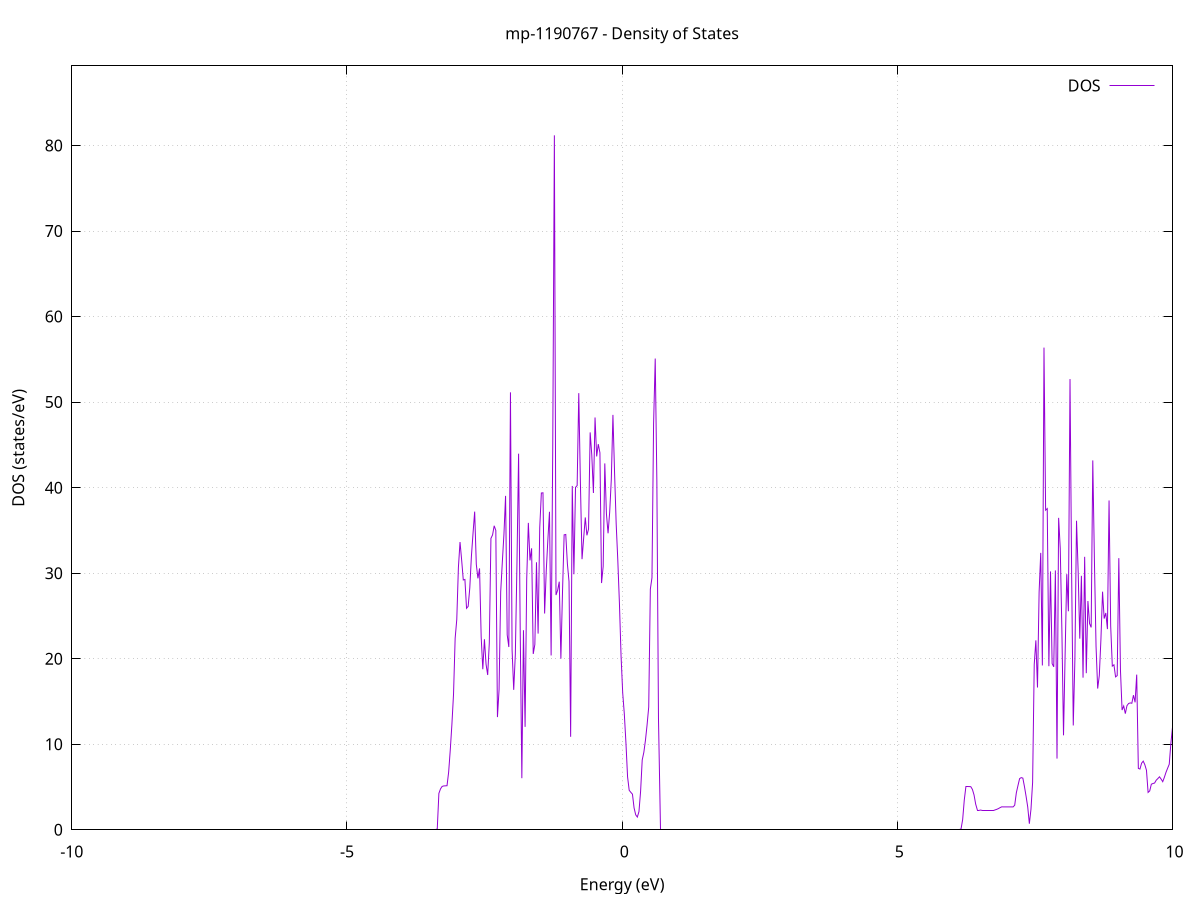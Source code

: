 set title 'mp-1190767 - Density of States'
set xlabel 'Energy (eV)'
set ylabel 'DOS (states/eV)'
set grid
set xrange [-10:10]
set yrange [0:89.308]
set xzeroaxis lt -1
set terminal png size 800,600
set output 'mp-1190767_dos_gnuplot.png'
plot '-' using 1:2 with lines title 'DOS'
-35.487100 0.000000
-35.457500 0.000000
-35.428000 0.000000
-35.398400 0.000000
-35.368900 0.000000
-35.339300 0.000000
-35.309800 0.000000
-35.280200 0.000000
-35.250700 0.000000
-35.221100 0.000000
-35.191500 0.000000
-35.162000 0.000000
-35.132400 0.000000
-35.102900 0.000000
-35.073300 0.000000
-35.043800 0.000000
-35.014200 0.000000
-34.984600 0.000000
-34.955100 0.000000
-34.925500 0.000000
-34.896000 0.000000
-34.866400 0.000000
-34.836900 0.000000
-34.807300 0.000000
-34.777800 0.000000
-34.748200 0.000000
-34.718600 0.000000
-34.689100 0.000000
-34.659500 0.000000
-34.630000 0.000000
-34.600400 0.000000
-34.570900 0.000000
-34.541300 0.000000
-34.511700 0.000000
-34.482200 0.000000
-34.452600 0.000000
-34.423100 0.000000
-34.393500 0.000000
-34.364000 0.000000
-34.334400 0.000000
-34.304900 0.000000
-34.275300 0.000000
-34.245700 0.000000
-34.216200 0.000000
-34.186600 0.000000
-34.157100 0.000000
-34.127500 0.000000
-34.098000 0.000000
-34.068400 0.000000
-34.038800 0.000000
-34.009300 0.000000
-33.979700 0.000000
-33.950200 0.000000
-33.920600 0.000000
-33.891100 0.000000
-33.861500 0.000000
-33.832000 0.000000
-33.802400 0.000000
-33.772800 0.000000
-33.743300 0.000000
-33.713700 0.000000
-33.684200 0.000000
-33.654600 0.000000
-33.625100 0.000000
-33.595500 0.000000
-33.565900 0.000000
-33.536400 0.000000
-33.506800 0.000000
-33.477300 0.000000
-33.447700 0.000000
-33.418200 0.000000
-33.388600 0.000000
-33.359100 0.000000
-33.329500 0.000000
-33.299900 0.000000
-33.270400 0.000000
-33.240800 0.000000
-33.211300 0.000000
-33.181700 0.000000
-33.152200 0.000000
-33.122600 0.000000
-33.093000 0.000000
-33.063500 0.000000
-33.033900 0.000000
-33.004400 0.000000
-32.974800 0.000000
-32.945300 0.000000
-32.915700 0.000000
-32.886200 0.000000
-32.856600 0.000000
-32.827000 0.000000
-32.797500 1.616900
-32.767900 109.217700
-32.738400 393.844600
-32.708800 0.000000
-32.679300 0.000000
-32.649700 0.000000
-32.620100 0.000000
-32.590600 0.000000
-32.561000 0.000000
-32.531500 0.000000
-32.501900 0.000000
-32.472400 0.000000
-32.442800 0.000000
-32.413300 0.000000
-32.383700 0.000000
-32.354100 0.000000
-32.324600 0.000000
-32.295000 0.000000
-32.265500 0.000000
-32.235900 0.000000
-32.206400 0.000000
-32.176800 0.000000
-32.147200 0.000000
-32.117700 0.000000
-32.088100 0.000000
-32.058600 0.000000
-32.029000 0.000000
-31.999500 0.000000
-31.969900 0.000000
-31.940400 0.000000
-31.910800 0.000000
-31.881200 0.000000
-31.851700 0.000000
-31.822100 0.000000
-31.792600 0.000000
-31.763000 0.000000
-31.733500 0.000000
-31.703900 0.000000
-31.674300 0.000000
-31.644800 0.000000
-31.615200 0.000000
-31.585700 0.000000
-31.556100 0.000000
-31.526600 0.000000
-31.497000 0.000000
-31.467500 0.000000
-31.437900 0.000000
-31.408300 0.000000
-31.378800 0.000000
-31.349200 0.000000
-31.319700 0.000000
-31.290100 0.000000
-31.260600 0.000000
-31.231000 0.000000
-31.201400 0.000000
-31.171900 0.000000
-31.142300 0.000000
-31.112800 0.000000
-31.083200 0.000000
-31.053700 0.000000
-31.024100 0.000000
-30.994600 0.000000
-30.965000 0.000000
-30.935400 0.000000
-30.905900 0.000000
-30.876300 0.000000
-30.846800 0.000000
-30.817200 0.000000
-30.787700 0.000000
-30.758100 0.000000
-30.728500 0.000000
-30.699000 0.000000
-30.669400 0.000000
-30.639900 0.000000
-30.610300 0.000000
-30.580800 0.000000
-30.551200 0.000000
-30.521700 0.000000
-30.492100 0.000000
-30.462500 0.000000
-30.433000 0.000000
-30.403400 0.000000
-30.373900 0.000000
-30.344300 0.000000
-30.314800 0.000000
-30.285200 0.000000
-30.255600 0.000000
-30.226100 0.000000
-30.196500 0.000000
-30.167000 0.000000
-30.137400 0.000000
-30.107900 0.000000
-30.078300 0.000000
-30.048800 0.000000
-30.019200 0.000000
-29.989600 0.000000
-29.960100 0.000000
-29.930500 0.000000
-29.901000 0.000000
-29.871400 0.000000
-29.841900 0.000000
-29.812300 0.000000
-29.782700 0.000000
-29.753200 0.000000
-29.723600 0.000000
-29.694100 0.000000
-29.664500 0.000000
-29.635000 0.000000
-29.605400 0.000000
-29.575900 0.000000
-29.546300 0.000000
-29.516700 0.000000
-29.487200 0.000000
-29.457600 0.000000
-29.428100 0.000000
-29.398500 0.000000
-29.369000 0.000000
-29.339400 0.000000
-29.309800 0.000000
-29.280300 0.000000
-29.250700 0.000000
-29.221200 0.000000
-29.191600 0.000000
-29.162100 0.000000
-29.132500 0.000000
-29.103000 0.000000
-29.073400 0.000000
-29.043800 0.000000
-29.014300 0.000000
-28.984700 0.000000
-28.955200 0.000000
-28.925600 0.000000
-28.896100 0.000000
-28.866500 0.000000
-28.836900 0.000000
-28.807400 0.000000
-28.777800 0.000000
-28.748300 0.000000
-28.718700 0.000000
-28.689200 0.000000
-28.659600 0.000000
-28.630100 0.000000
-28.600500 0.000000
-28.570900 0.000000
-28.541400 0.000000
-28.511800 0.000000
-28.482300 0.000000
-28.452700 0.000000
-28.423200 0.000000
-28.393600 0.000000
-28.364000 0.000000
-28.334500 0.000000
-28.304900 0.000000
-28.275400 0.000000
-28.245800 0.000000
-28.216300 0.000000
-28.186700 0.000000
-28.157200 0.000000
-28.127600 0.000000
-28.098000 0.000000
-28.068500 0.000000
-28.038900 0.000000
-28.009400 0.000000
-27.979800 0.000000
-27.950300 0.000000
-27.920700 0.000000
-27.891100 0.000000
-27.861600 0.000000
-27.832000 0.000000
-27.802500 0.000000
-27.772900 0.000000
-27.743400 0.000000
-27.713800 0.000000
-27.684300 0.000000
-27.654700 0.000000
-27.625100 0.000000
-27.595600 0.000000
-27.566000 0.000000
-27.536500 0.000000
-27.506900 0.000000
-27.477400 0.000000
-27.447800 0.000000
-27.418200 0.000000
-27.388700 0.000000
-27.359100 0.000000
-27.329600 0.000000
-27.300000 0.000000
-27.270500 0.000000
-27.240900 0.000000
-27.211400 0.000000
-27.181800 0.000000
-27.152200 0.000000
-27.122700 0.000000
-27.093100 0.000000
-27.063600 0.000000
-27.034000 0.000000
-27.004500 0.000000
-26.974900 0.000000
-26.945300 0.000000
-26.915800 0.000000
-26.886200 0.000000
-26.856700 0.000000
-26.827100 0.000000
-26.797600 0.000000
-26.768000 0.000000
-26.738500 0.000000
-26.708900 0.000000
-26.679300 0.000000
-26.649800 0.000000
-26.620200 0.000000
-26.590700 0.000000
-26.561100 0.000000
-26.531600 0.000000
-26.502000 0.000000
-26.472400 0.000000
-26.442900 0.000000
-26.413300 0.000000
-26.383800 0.000000
-26.354200 0.000000
-26.324700 0.000000
-26.295100 0.000000
-26.265600 0.000000
-26.236000 0.000000
-26.206400 0.000000
-26.176900 0.000000
-26.147300 0.000000
-26.117800 0.000000
-26.088200 0.000000
-26.058700 0.000000
-26.029100 0.000000
-25.999500 0.000000
-25.970000 0.000000
-25.940400 0.000000
-25.910900 0.000000
-25.881300 0.000000
-25.851800 0.000000
-25.822200 0.000000
-25.792700 0.000000
-25.763100 0.000000
-25.733500 0.000000
-25.704000 0.000000
-25.674400 0.000000
-25.644900 0.000000
-25.615300 0.000000
-25.585800 0.000000
-25.556200 0.000000
-25.526600 0.000000
-25.497100 0.000000
-25.467500 0.000000
-25.438000 0.000000
-25.408400 0.000000
-25.378900 0.000000
-25.349300 0.000000
-25.319800 0.000000
-25.290200 0.000000
-25.260600 0.000000
-25.231100 0.000000
-25.201500 0.000000
-25.172000 0.000000
-25.142400 0.000000
-25.112900 0.000000
-25.083300 0.000000
-25.053700 0.000000
-25.024200 0.000000
-24.994600 0.000000
-24.965100 0.000000
-24.935500 0.000000
-24.906000 0.000000
-24.876400 0.000000
-24.846900 0.000000
-24.817300 0.000000
-24.787700 0.000000
-24.758200 0.000000
-24.728600 0.000000
-24.699100 0.000000
-24.669500 0.000000
-24.640000 0.000000
-24.610400 0.000000
-24.580800 0.000000
-24.551300 0.000000
-24.521700 0.000000
-24.492200 0.000000
-24.462600 0.000000
-24.433100 0.000000
-24.403500 0.000000
-24.374000 0.000000
-24.344400 0.000000
-24.314800 0.000000
-24.285300 0.000000
-24.255700 0.000000
-24.226200 0.000000
-24.196600 0.000000
-24.167100 0.000000
-24.137500 0.000000
-24.107900 0.000000
-24.078400 0.000000
-24.048800 0.000000
-24.019300 0.000000
-23.989700 0.000000
-23.960200 0.000000
-23.930600 0.000000
-23.901100 0.000000
-23.871500 0.000000
-23.841900 0.000000
-23.812400 0.000000
-23.782800 0.000000
-23.753300 0.000000
-23.723700 0.000000
-23.694200 0.000000
-23.664600 0.000000
-23.635000 0.000000
-23.605500 0.000000
-23.575900 0.000000
-23.546400 0.000000
-23.516800 0.000000
-23.487300 0.000000
-23.457700 0.000000
-23.428200 0.000000
-23.398600 0.000000
-23.369000 0.000000
-23.339500 0.000000
-23.309900 0.000000
-23.280400 0.000000
-23.250800 0.000000
-23.221300 0.000000
-23.191700 0.000000
-23.162100 0.000000
-23.132600 0.000000
-23.103000 0.000000
-23.073500 0.000000
-23.043900 0.000000
-23.014400 0.000000
-22.984800 0.000000
-22.955300 0.000000
-22.925700 0.000000
-22.896100 0.000000
-22.866600 0.000000
-22.837000 0.000000
-22.807500 0.000000
-22.777900 0.000000
-22.748400 0.000000
-22.718800 0.000000
-22.689200 0.000000
-22.659700 0.000000
-22.630100 0.000000
-22.600600 0.000000
-22.571000 0.000000
-22.541500 0.000000
-22.511900 0.000000
-22.482400 0.000000
-22.452800 0.000000
-22.423200 0.000000
-22.393700 0.000000
-22.364100 0.000000
-22.334600 0.000000
-22.305000 0.000000
-22.275500 0.000000
-22.245900 0.000000
-22.216300 0.000000
-22.186800 0.000000
-22.157200 0.000000
-22.127700 0.000000
-22.098100 0.000000
-22.068600 0.000000
-22.039000 0.000000
-22.009500 0.000000
-21.979900 0.000000
-21.950300 0.000000
-21.920800 0.000000
-21.891200 0.000000
-21.861700 0.000000
-21.832100 0.000000
-21.802600 0.000000
-21.773000 0.000000
-21.743400 0.000000
-21.713900 0.000000
-21.684300 0.000000
-21.654800 0.000000
-21.625200 0.000000
-21.595700 0.000000
-21.566100 0.000000
-21.536600 0.000000
-21.507000 0.000000
-21.477400 0.000000
-21.447900 0.000000
-21.418300 0.000000
-21.388800 0.000000
-21.359200 0.000000
-21.329700 0.000000
-21.300100 0.000000
-21.270500 0.000000
-21.241000 0.000000
-21.211400 0.000000
-21.181900 0.000000
-21.152300 0.000000
-21.122800 0.000000
-21.093200 0.000000
-21.063700 0.000000
-21.034100 0.000000
-21.004500 0.000000
-20.975000 0.000000
-20.945400 0.000000
-20.915900 0.000000
-20.886300 0.000000
-20.856800 0.000000
-20.827200 0.000000
-20.797600 0.000000
-20.768100 0.000000
-20.738500 0.000000
-20.709000 0.000000
-20.679400 0.000000
-20.649900 54.996900
-20.620300 45.869000
-20.590700 78.232500
-20.561200 40.704900
-20.531600 33.669500
-20.502100 11.720800
-20.472500 4.325900
-20.443000 1.254900
-20.413400 0.073600
-20.383900 0.000000
-20.354300 0.000000
-20.324700 0.000000
-20.295200 0.138900
-20.265600 2.595600
-20.236100 57.074200
-20.206500 25.775100
-20.177000 24.098400
-20.147400 28.201600
-20.117800 29.360400
-20.088300 36.723800
-20.058700 39.354400
-20.029200 37.416300
-19.999600 27.941200
-19.970100 32.400300
-19.940500 52.348400
-19.911000 5.234500
-19.881400 0.000000
-19.851800 5.196600
-19.822300 6.516700
-19.792700 8.847100
-19.763200 10.935300
-19.733600 13.331700
-19.704100 13.178500
-19.674500 12.996000
-19.644900 16.352700
-19.615400 24.406200
-19.585800 32.989800
-19.556300 38.591000
-19.526700 35.376600
-19.497200 56.493200
-19.467600 10.971500
-19.438100 25.897900
-19.408500 21.794600
-19.378900 13.619000
-19.349400 17.684300
-19.319800 11.508800
-19.290300 8.973400
-19.260700 0.362700
-19.231200 0.000000
-19.201600 0.000000
-19.172000 0.000000
-19.142500 0.000000
-19.112900 0.000000
-19.083400 0.000000
-19.053800 0.000000
-19.024300 0.000000
-18.994700 0.000000
-18.965200 0.000000
-18.935600 0.000000
-18.906000 0.000000
-18.876500 0.000000
-18.846900 0.000000
-18.817400 0.000000
-18.787800 0.000000
-18.758300 0.000000
-18.728700 0.000000
-18.699100 0.000000
-18.669600 1.626800
-18.640000 49.814200
-18.610500 33.551200
-18.580900 55.838700
-18.551400 0.000000
-18.521800 0.000000
-18.492300 0.000000
-18.462700 0.000000
-18.433100 0.000000
-18.403600 0.000000
-18.374000 0.000000
-18.344500 0.000000
-18.314900 0.000000
-18.285400 0.000000
-18.255800 0.000000
-18.226200 0.000000
-18.196700 0.000000
-18.167100 0.000000
-18.137600 0.000000
-18.108000 0.000000
-18.078500 0.000000
-18.048900 0.000000
-18.019400 0.000000
-17.989800 0.000000
-17.960200 0.000000
-17.930700 0.000000
-17.901100 0.000000
-17.871600 0.000000
-17.842000 0.000000
-17.812500 0.000000
-17.782900 0.000000
-17.753300 0.000000
-17.723800 0.000000
-17.694200 0.000000
-17.664700 0.000000
-17.635100 0.000000
-17.605600 0.000000
-17.576000 0.000000
-17.546500 0.000000
-17.516900 0.000000
-17.487300 0.000000
-17.457800 0.000000
-17.428200 0.000000
-17.398700 0.000000
-17.369100 0.000000
-17.339600 0.000000
-17.310000 0.000000
-17.280400 0.000000
-17.250900 0.000000
-17.221300 0.000000
-17.191800 0.000000
-17.162200 0.000000
-17.132700 0.000000
-17.103100 0.000000
-17.073600 0.000000
-17.044000 0.000000
-17.014400 0.000000
-16.984900 0.000000
-16.955300 0.000000
-16.925800 0.000000
-16.896200 0.000000
-16.866700 0.000000
-16.837100 0.000000
-16.807500 0.000000
-16.778000 0.000000
-16.748400 0.000000
-16.718900 0.000000
-16.689300 0.000000
-16.659800 0.000000
-16.630200 0.000000
-16.600700 0.000000
-16.571100 0.000000
-16.541500 0.000000
-16.512000 0.000000
-16.482400 0.000000
-16.452900 0.000000
-16.423300 0.000000
-16.393800 0.000000
-16.364200 0.000000
-16.334600 0.000000
-16.305100 0.000000
-16.275500 0.000000
-16.246000 0.000000
-16.216400 0.000000
-16.186900 0.000000
-16.157300 0.000000
-16.127800 0.000000
-16.098200 0.000000
-16.068600 0.000000
-16.039100 0.000000
-16.009500 0.000000
-15.980000 0.000000
-15.950400 0.000000
-15.920900 0.000000
-15.891300 0.000000
-15.861700 0.000000
-15.832200 0.000000
-15.802600 0.000000
-15.773100 0.000000
-15.743500 0.000000
-15.714000 0.000000
-15.684400 0.000000
-15.654900 0.000000
-15.625300 0.000000
-15.595700 0.000000
-15.566200 0.000000
-15.536600 0.000000
-15.507100 0.000000
-15.477500 0.000000
-15.448000 0.000000
-15.418400 0.000000
-15.388800 0.000000
-15.359300 0.000000
-15.329700 0.000000
-15.300200 0.000000
-15.270600 0.000000
-15.241100 0.000000
-15.211500 0.000000
-15.182000 0.000000
-15.152400 0.000000
-15.122800 0.000000
-15.093300 0.000000
-15.063700 0.000000
-15.034200 0.000000
-15.004600 0.000000
-14.975100 0.000000
-14.945500 0.000000
-14.915900 0.000000
-14.886400 0.000000
-14.856800 0.000000
-14.827300 0.658500
-14.797700 82.103000
-14.768200 139.113300
-14.738600 115.700400
-14.709100 103.763200
-14.679500 72.380900
-14.649900 35.385000
-14.620400 8.387900
-14.590800 16.786600
-14.561300 27.552800
-14.531700 47.836800
-14.502200 34.422900
-14.472600 30.971300
-14.443000 38.936800
-14.413500 27.022700
-14.383900 28.299900
-14.354400 27.112700
-14.324800 22.577800
-14.295300 19.100600
-14.265700 39.896700
-14.236200 30.675900
-14.206600 28.374500
-14.177000 31.642000
-14.147500 38.704900
-14.117900 47.068500
-14.088400 31.544400
-14.058800 63.631500
-14.029300 8.272600
-13.999700 4.550000
-13.970100 2.121900
-13.940600 0.446300
-13.911000 0.000000
-13.881500 0.000000
-13.851900 0.000000
-13.822400 0.000000
-13.792800 0.000000
-13.763300 0.000000
-13.733700 0.000000
-13.704100 0.000000
-13.674600 0.000000
-13.645000 0.000000
-13.615500 0.000000
-13.585900 0.000000
-13.556400 0.000000
-13.526800 0.000000
-13.497200 0.000000
-13.467700 0.000000
-13.438100 0.000000
-13.408600 0.000000
-13.379000 0.000000
-13.349500 0.000000
-13.319900 0.000000
-13.290400 0.000000
-13.260800 0.000000
-13.231200 0.000000
-13.201700 0.000000
-13.172100 0.000000
-13.142600 0.000000
-13.113000 0.000000
-13.083500 0.000000
-13.053900 0.000000
-13.024300 0.000000
-12.994800 0.000000
-12.965200 0.000000
-12.935700 0.000000
-12.906100 0.000000
-12.876600 0.000000
-12.847000 0.000000
-12.817500 0.000000
-12.787900 0.000000
-12.758300 0.000000
-12.728800 0.000000
-12.699200 0.000000
-12.669700 0.000000
-12.640100 0.000000
-12.610600 0.000000
-12.581000 0.000000
-12.551400 0.000000
-12.521900 0.000000
-12.492300 0.000000
-12.462800 0.000000
-12.433200 0.000000
-12.403700 0.000000
-12.374100 0.000000
-12.344600 0.000000
-12.315000 0.000000
-12.285400 0.000000
-12.255900 0.000000
-12.226300 0.000000
-12.196800 0.000000
-12.167200 0.000000
-12.137700 0.000000
-12.108100 0.000000
-12.078500 0.000000
-12.049000 0.000000
-12.019400 0.000000
-11.989900 0.000000
-11.960300 0.000000
-11.930800 0.000000
-11.901200 0.000000
-11.871700 0.000000
-11.842100 0.000000
-11.812500 0.000000
-11.783000 0.000000
-11.753400 0.000000
-11.723900 0.000000
-11.694300 0.000000
-11.664800 0.000000
-11.635200 0.000000
-11.605600 0.000000
-11.576100 0.000000
-11.546500 0.000000
-11.517000 0.000000
-11.487400 0.000000
-11.457900 0.000000
-11.428300 0.000000
-11.398800 0.000000
-11.369200 0.000000
-11.339600 0.000000
-11.310100 0.000000
-11.280500 0.000000
-11.251000 0.000000
-11.221400 0.000000
-11.191900 0.000000
-11.162300 0.000000
-11.132700 0.000000
-11.103200 0.000000
-11.073600 0.000000
-11.044100 0.000000
-11.014500 0.000000
-10.985000 0.000000
-10.955400 0.000000
-10.925900 0.000000
-10.896300 0.000000
-10.866700 0.000000
-10.837200 0.000000
-10.807600 0.000000
-10.778100 0.000000
-10.748500 0.000000
-10.719000 0.000000
-10.689400 0.000000
-10.659800 0.000000
-10.630300 0.000000
-10.600700 0.000000
-10.571200 0.000000
-10.541600 0.000000
-10.512100 0.000000
-10.482500 0.000000
-10.453000 0.000000
-10.423400 0.000000
-10.393800 0.000000
-10.364300 0.000000
-10.334700 0.000000
-10.305200 0.000000
-10.275600 0.000000
-10.246100 0.000000
-10.216500 0.000000
-10.186900 0.000000
-10.157400 0.000000
-10.127800 0.000000
-10.098300 0.000000
-10.068700 0.000000
-10.039200 0.000000
-10.009600 0.000000
-9.980100 0.000000
-9.950500 0.000000
-9.920900 0.000000
-9.891400 0.000000
-9.861800 0.000000
-9.832300 0.000000
-9.802700 0.000000
-9.773200 0.000000
-9.743600 0.000000
-9.714000 0.000000
-9.684500 0.000000
-9.654900 0.000000
-9.625400 0.000000
-9.595800 0.000000
-9.566300 0.000000
-9.536700 0.000000
-9.507200 0.000000
-9.477600 0.000000
-9.448000 0.000000
-9.418500 0.000000
-9.388900 0.000000
-9.359400 0.000000
-9.329800 0.000000
-9.300300 0.000000
-9.270700 0.000000
-9.241100 0.000000
-9.211600 0.000000
-9.182000 0.000000
-9.152500 0.000000
-9.122900 0.000000
-9.093400 0.000000
-9.063800 0.000000
-9.034300 0.000000
-9.004700 0.000000
-8.975100 0.000000
-8.945600 0.000000
-8.916000 0.000000
-8.886500 0.000000
-8.856900 0.000000
-8.827400 0.000000
-8.797800 0.000000
-8.768200 0.000000
-8.738700 0.000000
-8.709100 0.000000
-8.679600 0.000000
-8.650000 0.000000
-8.620500 0.000000
-8.590900 0.000000
-8.561400 0.000000
-8.531800 0.000000
-8.502200 0.000000
-8.472700 0.000000
-8.443100 0.000000
-8.413600 0.000000
-8.384000 0.000000
-8.354500 0.000000
-8.324900 0.000000
-8.295300 0.000000
-8.265800 0.000000
-8.236200 0.000000
-8.206700 0.000000
-8.177100 0.000000
-8.147600 0.000000
-8.118000 0.000000
-8.088500 0.000000
-8.058900 0.000000
-8.029300 0.000000
-7.999800 0.000000
-7.970200 0.000000
-7.940700 0.000000
-7.911100 0.000000
-7.881600 0.000000
-7.852000 0.000000
-7.822400 0.000000
-7.792900 0.000000
-7.763300 0.000000
-7.733800 0.000000
-7.704200 0.000000
-7.674700 0.000000
-7.645100 0.000000
-7.615600 0.000000
-7.586000 0.000000
-7.556400 0.000000
-7.526900 0.000000
-7.497300 0.000000
-7.467800 0.000000
-7.438200 0.000000
-7.408700 0.000000
-7.379100 0.000000
-7.349500 0.000000
-7.320000 0.000000
-7.290400 0.000000
-7.260900 0.000000
-7.231300 0.000000
-7.201800 0.000000
-7.172200 0.000000
-7.142700 0.000000
-7.113100 0.000000
-7.083500 0.000000
-7.054000 0.000000
-7.024400 0.000000
-6.994900 0.000000
-6.965300 0.000000
-6.935800 0.000000
-6.906200 0.000000
-6.876600 0.000000
-6.847100 0.000000
-6.817500 0.000000
-6.788000 0.000000
-6.758400 0.000000
-6.728900 0.000000
-6.699300 0.000000
-6.669800 0.000000
-6.640200 0.000000
-6.610600 0.000000
-6.581100 0.000000
-6.551500 0.000000
-6.522000 0.000000
-6.492400 0.000000
-6.462900 0.000000
-6.433300 0.000000
-6.403700 0.000000
-6.374200 0.000000
-6.344600 0.000000
-6.315100 0.000000
-6.285500 0.000000
-6.256000 0.000000
-6.226400 0.000000
-6.196900 0.000000
-6.167300 0.000000
-6.137700 0.000000
-6.108200 0.000000
-6.078600 0.000000
-6.049100 0.000000
-6.019500 0.000000
-5.990000 0.000000
-5.960400 0.000000
-5.930800 0.000000
-5.901300 0.000000
-5.871700 0.000000
-5.842200 0.000000
-5.812600 0.000000
-5.783100 0.000000
-5.753500 0.000000
-5.724000 0.000000
-5.694400 0.000000
-5.664800 0.000000
-5.635300 0.000000
-5.605700 0.000000
-5.576200 0.000000
-5.546600 0.000000
-5.517100 0.000000
-5.487500 0.000000
-5.457900 0.000000
-5.428400 0.000000
-5.398800 0.000000
-5.369300 0.000000
-5.339700 0.000000
-5.310200 0.000000
-5.280600 0.000000
-5.251100 0.000000
-5.221500 0.000000
-5.191900 0.000000
-5.162400 0.000000
-5.132800 0.000000
-5.103300 0.000000
-5.073700 0.000000
-5.044200 0.000000
-5.014600 0.000000
-4.985000 0.000000
-4.955500 0.000000
-4.925900 0.000000
-4.896400 0.000000
-4.866800 0.000000
-4.837300 0.000000
-4.807700 0.000000
-4.778200 0.000000
-4.748600 0.000000
-4.719000 0.000000
-4.689500 0.000000
-4.659900 0.000000
-4.630400 0.000000
-4.600800 0.000000
-4.571300 0.000000
-4.541700 0.000000
-4.512100 0.000000
-4.482600 0.000000
-4.453000 0.000000
-4.423500 0.000000
-4.393900 0.000000
-4.364400 0.000000
-4.334800 0.000000
-4.305300 0.000000
-4.275700 0.000000
-4.246100 0.000000
-4.216600 0.000000
-4.187000 0.000000
-4.157500 0.000000
-4.127900 0.000000
-4.098400 0.000000
-4.068800 0.000000
-4.039200 0.000000
-4.009700 0.000000
-3.980100 0.000000
-3.950600 0.000000
-3.921000 0.000000
-3.891500 0.000000
-3.861900 0.000000
-3.832400 0.000000
-3.802800 0.000000
-3.773200 0.000000
-3.743700 0.000000
-3.714100 0.000000
-3.684600 0.000000
-3.655000 0.000000
-3.625500 0.000000
-3.595900 0.000000
-3.566300 0.000000
-3.536800 0.000000
-3.507200 0.000000
-3.477700 0.000000
-3.448100 0.000000
-3.418600 0.000000
-3.389000 0.000000
-3.359500 0.088000
-3.329900 4.254800
-3.300300 4.781700
-3.270800 5.068400
-3.241200 5.127300
-3.211700 5.136300
-3.182100 5.153000
-3.152600 6.738700
-3.123000 9.323100
-3.093400 12.317300
-3.063900 15.833600
-3.034300 22.383500
-3.004800 24.587900
-2.975200 30.663400
-2.945700 33.639000
-2.916100 31.519400
-2.886600 29.207700
-2.857000 29.264600
-2.827400 25.893200
-2.797900 26.117200
-2.768300 28.281300
-2.738800 31.986900
-2.709200 34.677600
-2.679700 37.196200
-2.650100 31.034300
-2.620500 29.395100
-2.591000 30.557600
-2.561400 22.550000
-2.531900 18.771600
-2.502300 22.274000
-2.472800 19.357000
-2.443200 18.097900
-2.413700 21.844300
-2.384100 34.070900
-2.354500 34.468400
-2.325000 35.540800
-2.295400 34.996500
-2.265900 13.174500
-2.236300 16.393900
-2.206800 27.819400
-2.177200 31.289900
-2.147600 34.582400
-2.118100 39.039200
-2.088500 22.793600
-2.059000 21.368600
-2.029400 51.138400
-1.999900 21.054200
-1.970300 16.362900
-1.940800 20.485400
-1.911200 31.106400
-1.881600 43.972600
-1.852100 23.343100
-1.822500 6.033400
-1.793000 23.330500
-1.763400 12.029800
-1.733900 29.327200
-1.704300 35.879500
-1.674700 31.495500
-1.645200 32.905600
-1.615600 20.558200
-1.586100 21.659700
-1.556500 31.271400
-1.527000 22.939100
-1.497400 35.320600
-1.467800 39.372400
-1.438300 39.396000
-1.408700 25.283400
-1.379200 30.252300
-1.349600 33.902800
-1.320100 37.177100
-1.290500 20.376200
-1.261000 44.697800
-1.231400 81.189200
-1.201800 27.443200
-1.172300 27.998200
-1.142700 29.006100
-1.113200 20.003500
-1.083600 27.805200
-1.054100 34.481800
-1.024500 34.523400
-0.994900 31.092000
-0.965400 29.025000
-0.935800 10.866900
-0.906300 40.196500
-0.876700 29.871600
-0.847200 40.030600
-0.817600 40.242400
-0.788100 51.044100
-0.758500 40.559100
-0.728900 31.634100
-0.699400 34.075600
-0.669800 36.516800
-0.640300 34.424500
-0.610700 35.151900
-0.581200 46.458300
-0.551600 43.807600
-0.522000 39.376200
-0.492500 48.198100
-0.462900 43.647700
-0.433400 45.083200
-0.403800 44.070600
-0.374300 28.844000
-0.344700 30.797000
-0.315200 42.829100
-0.285600 36.940200
-0.256000 34.658500
-0.226500 37.125100
-0.196900 40.961200
-0.167400 48.507500
-0.137800 41.769000
-0.108300 35.765600
-0.078700 31.483300
-0.049100 26.420500
-0.019600 20.285200
0.010000 16.006700
0.039500 13.542700
0.069100 10.140100
0.098600 6.181100
0.128200 4.615100
0.157700 4.378200
0.187300 4.162200
0.216900 2.553900
0.246400 1.749200
0.276000 1.486600
0.305500 2.119100
0.335100 4.480000
0.364600 8.160000
0.394200 9.054500
0.423800 10.476000
0.453300 12.279200
0.482900 14.351400
0.512400 28.137700
0.542000 29.470100
0.571500 47.512100
0.601100 55.095200
0.630600 40.817600
0.660200 13.017800
0.689800 0.000000
0.719300 0.000000
0.748900 0.000000
0.778400 0.000000
0.808000 0.000000
0.837500 0.000000
0.867100 0.000000
0.896700 0.000000
0.926200 0.000000
0.955800 0.000000
0.985300 0.000000
1.014900 0.000000
1.044400 0.000000
1.074000 0.000000
1.103500 0.000000
1.133100 0.000000
1.162700 0.000000
1.192200 0.000000
1.221800 0.000000
1.251300 0.000000
1.280900 0.000000
1.310400 0.000000
1.340000 0.000000
1.369600 0.000000
1.399100 0.000000
1.428700 0.000000
1.458200 0.000000
1.487800 0.000000
1.517300 0.000000
1.546900 0.000000
1.576400 0.000000
1.606000 0.000000
1.635600 0.000000
1.665100 0.000000
1.694700 0.000000
1.724200 0.000000
1.753800 0.000000
1.783300 0.000000
1.812900 0.000000
1.842500 0.000000
1.872000 0.000000
1.901600 0.000000
1.931100 0.000000
1.960700 0.000000
1.990200 0.000000
2.019800 0.000000
2.049300 0.000000
2.078900 0.000000
2.108500 0.000000
2.138000 0.000000
2.167600 0.000000
2.197100 0.000000
2.226700 0.000000
2.256200 0.000000
2.285800 0.000000
2.315400 0.000000
2.344900 0.000000
2.374500 0.000000
2.404000 0.000000
2.433600 0.000000
2.463100 0.000000
2.492700 0.000000
2.522200 0.000000
2.551800 0.000000
2.581400 0.000000
2.610900 0.000000
2.640500 0.000000
2.670000 0.000000
2.699600 0.000000
2.729100 0.000000
2.758700 0.000000
2.788300 0.000000
2.817800 0.000000
2.847400 0.000000
2.876900 0.000000
2.906500 0.000000
2.936000 0.000000
2.965600 0.000000
2.995100 0.000000
3.024700 0.000000
3.054300 0.000000
3.083800 0.000000
3.113400 0.000000
3.142900 0.000000
3.172500 0.000000
3.202000 0.000000
3.231600 0.000000
3.261200 0.000000
3.290700 0.000000
3.320300 0.000000
3.349800 0.000000
3.379400 0.000000
3.408900 0.000000
3.438500 0.000000
3.468000 0.000000
3.497600 0.000000
3.527200 0.000000
3.556700 0.000000
3.586300 0.000000
3.615800 0.000000
3.645400 0.000000
3.674900 0.000000
3.704500 0.000000
3.734100 0.000000
3.763600 0.000000
3.793200 0.000000
3.822700 0.000000
3.852300 0.000000
3.881800 0.000000
3.911400 0.000000
3.940900 0.000000
3.970500 0.000000
4.000100 0.000000
4.029600 0.000000
4.059200 0.000000
4.088700 0.000000
4.118300 0.000000
4.147800 0.000000
4.177400 0.000000
4.207000 0.000000
4.236500 0.000000
4.266100 0.000000
4.295600 0.000000
4.325200 0.000000
4.354700 0.000000
4.384300 0.000000
4.413800 0.000000
4.443400 0.000000
4.473000 0.000000
4.502500 0.000000
4.532100 0.000000
4.561600 0.000000
4.591200 0.000000
4.620700 0.000000
4.650300 0.000000
4.679900 0.000000
4.709400 0.000000
4.739000 0.000000
4.768500 0.000000
4.798100 0.000000
4.827600 0.000000
4.857200 0.000000
4.886700 0.000000
4.916300 0.000000
4.945900 0.000000
4.975400 0.000000
5.005000 0.000000
5.034500 0.000000
5.064100 0.000000
5.093600 0.000000
5.123200 0.000000
5.152800 0.000000
5.182300 0.000000
5.211900 0.000000
5.241400 0.000000
5.271000 0.000000
5.300500 0.000000
5.330100 0.000000
5.359600 0.000000
5.389200 0.000000
5.418800 0.000000
5.448300 0.000000
5.477900 0.000000
5.507400 0.000000
5.537000 0.000000
5.566500 0.000000
5.596100 0.000000
5.625700 0.000000
5.655200 0.000000
5.684800 0.000000
5.714300 0.000000
5.743900 0.000000
5.773400 0.000000
5.803000 0.000000
5.832500 0.000000
5.862100 0.000000
5.891700 0.000000
5.921200 0.000000
5.950800 0.000000
5.980300 0.000000
6.009900 0.000000
6.039400 0.000000
6.069000 0.000000
6.098600 0.000000
6.128100 0.000000
6.157700 0.102700
6.187200 1.191500
6.216800 3.485400
6.246300 5.060000
6.275900 5.056200
6.305400 5.053400
6.335000 5.037100
6.364600 4.715200
6.394100 4.068100
6.423700 3.001700
6.453200 2.305700
6.482800 2.305300
6.512300 2.305000
6.541900 2.304600
6.571500 2.304300
6.601000 2.304000
6.630600 2.303800
6.660100 2.303500
6.689700 2.303300
6.719200 2.303100
6.748800 2.303000
6.778300 2.327900
6.807900 2.393500
6.837500 2.477900
6.867000 2.589700
6.896600 2.678800
6.926100 2.677300
6.955700 2.676000
6.985200 2.674700
7.014800 2.673500
7.044400 2.672300
7.073900 2.671200
7.103500 2.670100
7.133000 2.878700
7.162600 4.326300
7.192100 5.165100
7.221700 5.978400
7.251200 6.098600
7.280800 6.037600
7.310400 5.038000
7.339900 3.904100
7.369500 2.662200
7.399000 0.707700
7.428600 2.408900
7.458100 5.516400
7.487700 19.321800
7.517300 22.142700
7.546800 16.628600
7.576400 27.786000
7.605900 32.375700
7.635500 19.212300
7.665000 56.372700
7.694600 37.367400
7.724100 37.549900
7.753700 19.124700
7.783300 30.205400
7.812800 19.423900
7.842400 19.049400
7.871900 30.320300
7.901500 8.317600
7.931000 36.467100
7.960600 32.890600
7.990200 23.279100
8.019700 11.043400
8.049300 20.636200
8.078800 29.884300
8.108400 25.545900
8.137900 52.691800
8.167500 29.806100
8.197000 12.193800
8.226600 19.929900
8.256200 36.130400
8.285700 30.219700
8.315300 22.342200
8.344800 29.687400
8.374400 17.782400
8.403900 31.913800
8.433500 18.305100
8.463100 26.742800
8.492600 24.117700
8.522200 23.658700
8.551700 43.181200
8.581300 31.453900
8.610800 21.447800
8.640400 16.509000
8.669900 18.033900
8.699500 22.256400
8.729100 27.838000
8.758600 24.692100
8.788200 25.347300
8.817700 23.459600
8.847300 38.496400
8.876800 23.838200
8.906400 19.136300
8.936000 19.286400
8.965500 17.875000
8.995100 18.023400
9.024600 31.759300
9.054200 18.700300
9.083700 13.996000
9.113300 14.471700
9.142800 13.577200
9.172400 14.505100
9.202000 14.762200
9.231500 14.830600
9.261100 14.792200
9.290600 15.737100
9.320200 14.900600
9.349700 18.141600
9.379300 7.177400
9.408900 7.100800
9.438400 7.782500
9.468000 8.026300
9.497500 7.604200
9.527100 6.956400
9.556600 4.367100
9.586200 4.544200
9.615700 5.328700
9.645300 5.410000
9.674900 5.466000
9.704400 5.799200
9.734000 5.985600
9.763500 6.194200
9.793100 5.926600
9.822600 5.622000
9.852200 6.132500
9.881800 6.714900
9.911300 7.195100
9.940900 7.660100
9.970400 10.092700
10.000000 11.975500
10.029500 12.642400
10.059100 12.103300
10.088600 9.722100
10.118200 7.465800
10.147800 6.910500
10.177300 6.786900
10.206900 7.186200
10.236400 8.965100
10.266000 30.892500
10.295500 31.402300
10.325100 27.648500
10.354700 15.885700
10.384200 0.639900
10.413800 1.384000
10.443300 3.192200
10.472900 9.465600
10.502400 23.972600
10.532000 6.659100
10.561500 3.118700
10.591100 1.982900
10.620700 2.027200
10.650200 2.087700
10.679800 2.148400
10.709300 2.209400
10.738900 2.270600
10.768400 2.332100
10.798000 2.393800
10.827600 2.455800
10.857100 2.518000
10.886700 2.580500
10.916200 2.643200
10.945800 2.706200
10.975300 2.769400
11.004900 2.832900
11.034400 2.896600
11.064000 2.960600
11.093600 3.130500
11.123100 3.155100
11.152700 3.453200
11.182200 3.351700
11.211800 3.228900
11.241300 3.084700
11.270900 2.919100
11.300500 2.732000
11.330000 2.363300
11.359600 1.504900
11.389100 1.395300
11.418700 1.292200
11.448200 1.775700
11.477800 1.803100
11.507300 1.898900
11.536900 2.068700
11.566500 1.832100
11.596000 1.889600
11.625600 1.948700
11.655100 2.009500
11.684700 2.071900
11.714200 2.136100
11.743800 2.201900
11.773400 2.269400
11.802900 2.338500
11.832500 2.409400
11.862000 2.481900
11.891600 2.556100
11.921100 2.631900
11.950700 2.709400
11.980200 2.788700
12.009800 2.869500
12.039400 2.952100
12.068900 2.839000
12.098500 3.119700
12.128000 3.195900
12.157600 3.277200
12.187100 3.363600
12.216700 3.455000
12.246300 3.182800
12.275800 3.067400
12.305400 3.092300
12.334900 3.002300
12.364500 2.936200
12.394000 2.893800
12.423600 2.875500
12.453100 2.886800
12.482700 2.917000
12.512300 2.960900
12.541800 3.018500
12.571400 3.089700
12.600900 3.155000
12.630500 3.210500
12.660000 3.265900
12.689600 3.321100
12.719200 3.376800
12.748700 3.439100
12.778300 3.509500
12.807800 3.577700
12.837400 3.636700
12.866900 3.924800
12.896500 4.422600
12.926000 4.664500
12.955600 4.603400
12.985200 4.561600
13.014700 4.538000
13.044300 4.512300
13.073800 4.475900
13.103400 4.560000
13.132900 4.712600
13.162500 4.842500
13.192100 4.868600
13.221600 4.874800
13.251200 4.871100
13.280700 4.870100
13.310300 4.872500
13.339800 4.831000
13.369400 4.913400
13.398900 5.028700
13.428500 5.191300
13.458100 5.555600
13.487600 5.419100
13.517200 5.072300
13.546700 4.317200
13.576300 4.208700
13.605800 4.020900
13.635400 3.766300
13.665000 3.513400
13.694500 3.256300
13.724100 2.995200
13.753600 2.746600
13.783200 2.541500
13.812700 2.380600
13.842300 2.265100
13.871800 2.199600
13.901400 2.268800
13.931000 2.815500
13.960500 3.551200
13.990100 4.521200
14.019600 5.798700
14.049200 7.602000
14.078700 8.974700
14.108300 10.699600
14.137900 12.605100
14.167400 12.286800
14.197000 12.338500
14.226500 11.727600
14.256100 9.986700
14.285600 8.183700
14.315200 6.742200
14.344700 5.425400
14.374300 4.878000
14.403900 4.004500
14.433400 3.299000
14.463000 4.752200
14.492500 1.559800
14.522100 3.436700
14.551600 4.524300
14.581200 5.343600
14.610800 5.933600
14.640300 6.358900
14.669900 6.619500
14.699400 6.966700
14.729000 7.262100
14.758500 7.469200
14.788100 7.150100
14.817600 7.261100
14.847200 9.897700
14.876800 10.962300
14.906300 9.236600
14.935900 7.762800
14.965400 6.402200
14.995000 5.152100
15.024500 4.012500
15.054100 2.973000
15.083700 2.022500
15.113200 1.243700
15.142800 0.649600
15.172300 0.236400
15.201900 0.000000
15.231400 0.176600
15.261000 0.240500
15.290500 0.314000
15.320100 0.397300
15.349700 0.490200
15.379200 0.592800
15.408800 0.705100
15.438300 0.827000
15.467900 0.962200
15.497400 1.123800
15.527000 1.312900
15.556600 1.529600
15.586100 1.773800
15.615700 2.045500
15.645200 2.542500
15.674800 3.447900
15.704300 5.157900
15.733900 7.045900
15.763400 7.063100
15.793000 6.320800
15.822600 6.048700
15.852100 5.836600
15.881700 6.394500
15.911200 24.043200
15.940800 9.781100
15.970300 10.973600
15.999900 12.367500
16.029500 12.951200
16.059000 11.272800
16.088600 5.750400
16.118100 1.269900
16.147700 1.059900
16.177200 1.053400
16.206800 1.407500
16.236300 2.154800
16.265900 3.273900
16.295500 4.718600
16.325000 6.487400
16.354600 9.740100
16.384100 7.936400
16.413700 8.395500
16.443200 9.028800
16.472800 8.604800
16.502400 8.386800
16.531900 7.913900
16.561500 7.405400
16.591000 7.007400
16.620600 6.872800
16.650100 6.859100
16.679700 7.050100
16.709200 8.588800
16.738800 7.623800
16.768400 8.194900
16.797900 8.363400
16.827500 9.396900
16.857000 9.047300
16.886600 8.205400
16.916100 7.844200
16.945700 7.155000
16.975300 7.307800
17.004800 7.423200
17.034400 7.526800
17.063900 7.634300
17.093500 9.023800
17.123000 14.823500
17.152600 15.493100
17.182100 20.737900
17.211700 8.581000
17.241300 8.723100
17.270800 8.272300
17.300400 5.514900
17.329900 17.536900
17.359500 8.619700
17.389000 8.713500
17.418600 8.839900
17.448200 9.018200
17.477700 9.259200
17.507300 9.941000
17.536800 10.350500
17.566400 9.717600
17.595900 4.540400
17.625500 3.462000
17.655000 3.633700
17.684600 5.070400
17.714200 7.513400
17.743700 13.361600
17.773300 16.878900
17.802800 15.995100
17.832400 15.237900
17.861900 14.821500
17.891500 11.506600
17.921100 9.854500
17.950600 8.199600
17.980200 8.984500
18.009700 12.155500
18.039300 11.262300
18.068800 10.415300
18.098400 9.317200
18.128000 9.172000
18.157500 7.859100
18.187100 7.423700
18.216600 7.308700
18.246200 21.238500
18.275700 14.621500
18.305300 13.108700
18.334800 10.247200
18.364400 8.397000
18.394000 10.102000
18.423500 20.229700
18.453100 21.720000
18.482600 19.739600
18.512200 10.231000
18.541700 8.664700
18.571300 8.200300
18.600900 8.666800
18.630400 9.500800
18.660000 7.449800
18.689500 3.545600
18.719100 1.290500
18.748600 2.671900
18.778200 4.137200
18.807700 7.731100
18.837300 41.103900
18.866900 30.461400
18.896400 15.698000
18.926000 14.643900
18.955500 12.783000
18.985100 6.803800
19.014600 5.010300
19.044200 4.156500
19.073800 3.519900
19.103300 4.261800
19.132900 4.940900
19.162400 5.222900
19.192000 6.019200
19.221500 6.624400
19.251100 8.016600
19.280600 9.661900
19.310200 10.632200
19.339800 12.261200
19.369300 13.854400
19.398900 14.548300
19.428400 14.762100
19.458000 16.107400
19.487500 13.693100
19.517100 13.635500
19.546700 12.560400
19.576200 10.816200
19.605800 8.771000
19.635300 8.167900
19.664900 11.356700
19.694400 16.188200
19.724000 12.053000
19.753500 11.551500
19.783100 11.529800
19.812700 10.999200
19.842200 10.099100
19.871800 9.130800
19.901300 8.202500
19.930900 10.483800
19.960400 12.628300
19.990000 12.663000
20.019600 17.358800
20.049100 27.533900
20.078700 15.635400
20.108200 10.460900
20.137800 6.209000
20.167300 7.305000
20.196900 9.147600
20.226400 10.604900
20.256000 10.793000
20.285600 10.367300
20.315100 9.458900
20.344700 8.995600
20.374200 8.409900
20.403800 7.844300
20.433300 8.239100
20.462900 7.820600
20.492500 6.153300
20.522000 3.540400
20.551600 2.674200
20.581100 2.325600
20.610700 1.997300
20.640200 1.689200
20.669800 1.401300
20.699300 1.133700
20.728900 0.886200
20.758500 0.654700
20.788000 0.459000
20.817600 0.290800
20.847100 0.159200
20.876700 0.067500
20.906200 0.015600
20.935800 0.000100
20.965400 0.000000
20.994900 0.000000
21.024500 0.000000
21.054000 0.000000
21.083600 0.000000
21.113100 0.000000
21.142700 0.000000
21.172200 0.000000
21.201800 0.000000
21.231400 0.000000
21.260900 0.000000
21.290500 0.000000
21.320000 0.000000
21.349600 0.000000
21.379100 0.000000
21.408700 0.000000
21.438300 0.000000
21.467800 0.000000
21.497400 0.000000
21.526900 0.000000
21.556500 0.000000
21.586000 0.000000
21.615600 0.000000
21.645100 0.000000
21.674700 0.000000
21.704300 0.000000
21.733800 0.000000
21.763400 0.000000
21.792900 0.000000
21.822500 0.000000
21.852000 0.000000
21.881600 0.000000
21.911200 0.000000
21.940700 0.000000
21.970300 0.000000
21.999800 0.000000
22.029400 0.000000
22.058900 0.000000
22.088500 0.000000
22.118000 0.000000
22.147600 0.000000
22.177200 0.000000
22.206700 0.000000
22.236300 0.000000
22.265800 0.000000
22.295400 0.000000
22.324900 0.000000
22.354500 0.000000
22.384100 0.000000
22.413600 0.000000
22.443200 0.000000
22.472700 0.000000
22.502300 0.000000
22.531800 0.000000
22.561400 0.000000
22.590900 0.000000
22.620500 0.000000
22.650100 0.000000
22.679600 0.000000
22.709200 0.000000
22.738700 0.000000
22.768300 0.000000
22.797800 0.000000
22.827400 0.000000
22.857000 0.000000
22.886500 0.000000
22.916100 0.000000
22.945600 0.000000
22.975200 0.000000
23.004700 0.000000
23.034300 0.000000
23.063800 0.000000
23.093400 0.000000
23.123000 0.000000
23.152500 0.000000
23.182100 0.000000
23.211600 0.000000
23.241200 0.000000
23.270700 0.000000
23.300300 0.000000
23.329900 0.000000
23.359400 0.000000
23.389000 0.000000
23.418500 0.000000
23.448100 0.000000
23.477600 0.000000
23.507200 0.000000
23.536700 0.000000
23.566300 0.000000
23.595900 0.000000
23.625400 0.000000
e
